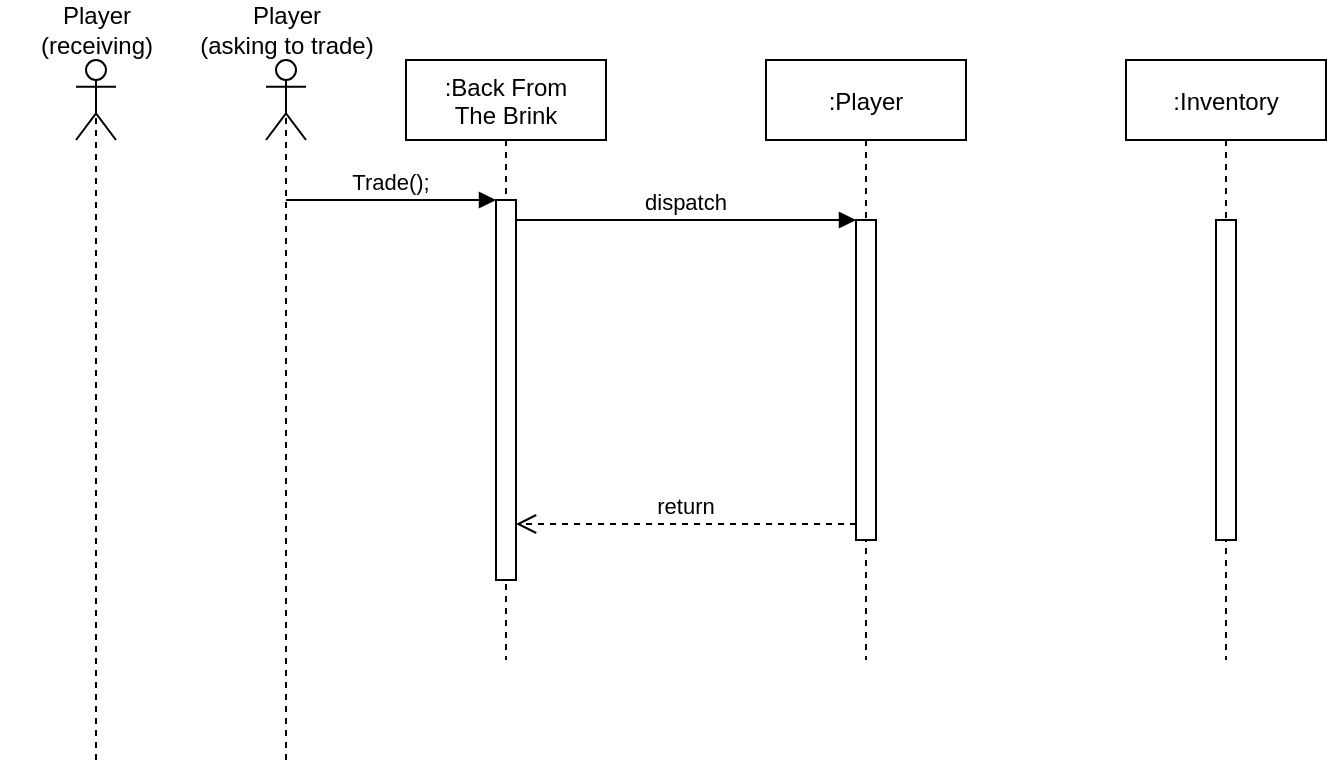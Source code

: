 <mxfile version="13.10.5" type="device"><diagram id="kgpKYQtTHZ0yAKxKKP6v" name="Page-1"><mxGraphModel dx="1663" dy="454" grid="1" gridSize="10" guides="1" tooltips="1" connect="1" arrows="1" fold="1" page="1" pageScale="1" pageWidth="850" pageHeight="1100" math="0" shadow="0"><root><mxCell id="0"/><mxCell id="1" parent="0"/><mxCell id="3nuBFxr9cyL0pnOWT2aG-1" value=":Back From&#10;The Brink" style="shape=umlLifeline;perimeter=lifelinePerimeter;container=1;collapsible=0;recursiveResize=0;rounded=0;shadow=0;strokeWidth=1;" parent="1" vertex="1"><mxGeometry x="120" y="80" width="100" height="300" as="geometry"/></mxCell><mxCell id="3nuBFxr9cyL0pnOWT2aG-2" value="" style="points=[];perimeter=orthogonalPerimeter;rounded=0;shadow=0;strokeWidth=1;" parent="3nuBFxr9cyL0pnOWT2aG-1" vertex="1"><mxGeometry x="45" y="70" width="10" height="190" as="geometry"/></mxCell><mxCell id="3nuBFxr9cyL0pnOWT2aG-5" value=":Player" style="shape=umlLifeline;perimeter=lifelinePerimeter;container=1;collapsible=0;recursiveResize=0;rounded=0;shadow=0;strokeWidth=1;" parent="1" vertex="1"><mxGeometry x="300" y="80" width="100" height="300" as="geometry"/></mxCell><mxCell id="3nuBFxr9cyL0pnOWT2aG-6" value="" style="points=[];perimeter=orthogonalPerimeter;rounded=0;shadow=0;strokeWidth=1;" parent="3nuBFxr9cyL0pnOWT2aG-5" vertex="1"><mxGeometry x="45" y="80" width="10" height="160" as="geometry"/></mxCell><mxCell id="3nuBFxr9cyL0pnOWT2aG-7" value="return" style="verticalAlign=bottom;endArrow=open;dashed=1;endSize=8;exitX=0;exitY=0.95;shadow=0;strokeWidth=1;" parent="1" source="3nuBFxr9cyL0pnOWT2aG-6" target="3nuBFxr9cyL0pnOWT2aG-2" edge="1"><mxGeometry relative="1" as="geometry"><mxPoint x="275" y="236" as="targetPoint"/></mxGeometry></mxCell><mxCell id="3nuBFxr9cyL0pnOWT2aG-8" value="dispatch" style="verticalAlign=bottom;endArrow=block;entryX=0;entryY=0;shadow=0;strokeWidth=1;" parent="1" source="3nuBFxr9cyL0pnOWT2aG-2" target="3nuBFxr9cyL0pnOWT2aG-6" edge="1"><mxGeometry relative="1" as="geometry"><mxPoint x="275" y="160" as="sourcePoint"/></mxGeometry></mxCell><mxCell id="SWp69mQ9z0Jt4T5UNrLh-1" value="" style="shape=umlActor;verticalLabelPosition=bottom;verticalAlign=top;html=1;outlineConnect=0;" vertex="1" parent="1"><mxGeometry x="50" y="80" width="20" height="40" as="geometry"/></mxCell><mxCell id="SWp69mQ9z0Jt4T5UNrLh-2" value="" style="endArrow=none;dashed=1;html=1;entryX=0.5;entryY=0.5;entryDx=0;entryDy=0;entryPerimeter=0;" edge="1" parent="1" target="SWp69mQ9z0Jt4T5UNrLh-1"><mxGeometry width="50" height="50" relative="1" as="geometry"><mxPoint x="60" y="430" as="sourcePoint"/><mxPoint x="140" y="90" as="targetPoint"/></mxGeometry></mxCell><mxCell id="SWp69mQ9z0Jt4T5UNrLh-3" value="Trade();" style="verticalAlign=bottom;endArrow=block;shadow=0;strokeWidth=1;" edge="1" parent="1" target="3nuBFxr9cyL0pnOWT2aG-2"><mxGeometry relative="1" as="geometry"><mxPoint x="60" y="150.0" as="sourcePoint"/><mxPoint x="230" y="150.0" as="targetPoint"/></mxGeometry></mxCell><mxCell id="SWp69mQ9z0Jt4T5UNrLh-4" value=":Inventory" style="shape=umlLifeline;perimeter=lifelinePerimeter;container=1;collapsible=0;recursiveResize=0;rounded=0;shadow=0;strokeWidth=1;" vertex="1" parent="1"><mxGeometry x="480" y="80" width="100" height="300" as="geometry"/></mxCell><mxCell id="SWp69mQ9z0Jt4T5UNrLh-5" value="" style="points=[];perimeter=orthogonalPerimeter;rounded=0;shadow=0;strokeWidth=1;" vertex="1" parent="SWp69mQ9z0Jt4T5UNrLh-4"><mxGeometry x="45" y="80" width="10" height="160" as="geometry"/></mxCell><mxCell id="SWp69mQ9z0Jt4T5UNrLh-6" value="Player &lt;br&gt;(asking to trade)" style="text;html=1;strokeColor=none;fillColor=none;align=center;verticalAlign=middle;whiteSpace=wrap;rounded=0;" vertex="1" parent="1"><mxGeometry x="12.5" y="50" width="95" height="30" as="geometry"/></mxCell><mxCell id="SWp69mQ9z0Jt4T5UNrLh-8" value="" style="shape=umlActor;verticalLabelPosition=bottom;verticalAlign=top;html=1;outlineConnect=0;" vertex="1" parent="1"><mxGeometry x="-45" y="80" width="20" height="40" as="geometry"/></mxCell><mxCell id="SWp69mQ9z0Jt4T5UNrLh-9" value="" style="endArrow=none;dashed=1;html=1;entryX=0.5;entryY=0.5;entryDx=0;entryDy=0;entryPerimeter=0;" edge="1" parent="1" target="SWp69mQ9z0Jt4T5UNrLh-8"><mxGeometry width="50" height="50" relative="1" as="geometry"><mxPoint x="-35" y="430" as="sourcePoint"/><mxPoint x="45" y="90" as="targetPoint"/></mxGeometry></mxCell><mxCell id="SWp69mQ9z0Jt4T5UNrLh-10" value="Player &lt;br&gt;(receiving)" style="text;html=1;strokeColor=none;fillColor=none;align=center;verticalAlign=middle;whiteSpace=wrap;rounded=0;" vertex="1" parent="1"><mxGeometry x="-82.5" y="50" width="95" height="30" as="geometry"/></mxCell></root></mxGraphModel></diagram></mxfile>